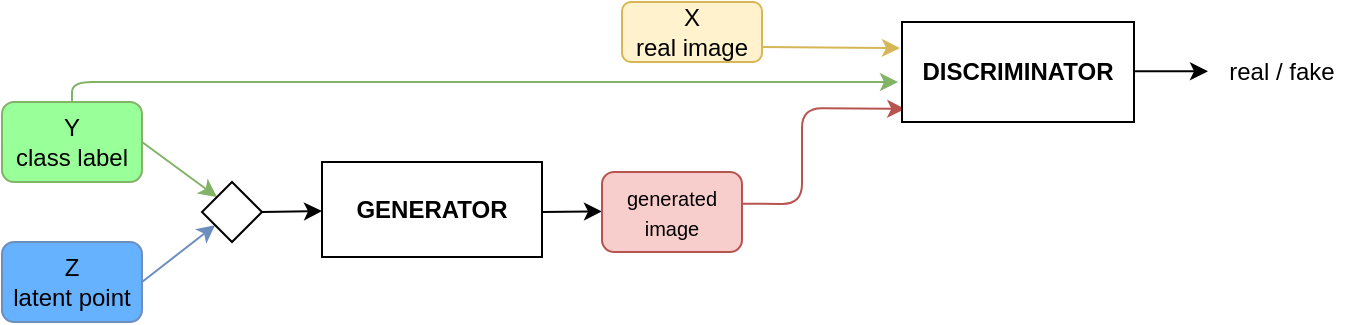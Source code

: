 <mxfile version="14.4.3" type="device"><diagram id="pBoIY12fmIQ23ttnM8Dn" name="Pagina-1"><mxGraphModel dx="716" dy="419" grid="0" gridSize="10" guides="1" tooltips="1" connect="1" arrows="1" fold="1" page="1" pageScale="1" pageWidth="827" pageHeight="1169" math="0" shadow="0"><root><mxCell id="0"/><mxCell id="1" parent="0"/><mxCell id="JdQTO4b0mz5bvKyjCiXS-3" value="Y&lt;br&gt;class label" style="rounded=1;whiteSpace=wrap;html=1;strokeColor=#82b366;fillColor=#99FF99;" parent="1" vertex="1"><mxGeometry x="100" y="330" width="70" height="40" as="geometry"/></mxCell><mxCell id="JdQTO4b0mz5bvKyjCiXS-4" value="Z&lt;br&gt;latent point" style="rounded=1;whiteSpace=wrap;html=1;strokeColor=#6c8ebf;fillColor=#66B2FF;" parent="1" vertex="1"><mxGeometry x="100" y="400" width="70" height="40" as="geometry"/></mxCell><mxCell id="JdQTO4b0mz5bvKyjCiXS-7" value="" style="endArrow=classic;html=1;fillColor=#dae8fc;strokeColor=#6c8ebf;" parent="1" target="JdQTO4b0mz5bvKyjCiXS-9" edge="1"><mxGeometry width="50" height="50" relative="1" as="geometry"><mxPoint x="170" y="420" as="sourcePoint"/><mxPoint x="200" y="390" as="targetPoint"/></mxGeometry></mxCell><mxCell id="JdQTO4b0mz5bvKyjCiXS-8" value="" style="endArrow=classic;html=1;exitX=1;exitY=0.5;exitDx=0;exitDy=0;entryX=0;entryY=0;entryDx=0;entryDy=0;fillColor=#d5e8d4;strokeColor=#82b366;" parent="1" source="JdQTO4b0mz5bvKyjCiXS-3" target="JdQTO4b0mz5bvKyjCiXS-9" edge="1"><mxGeometry width="50" height="50" relative="1" as="geometry"><mxPoint x="180" y="430" as="sourcePoint"/><mxPoint x="200" y="390" as="targetPoint"/></mxGeometry></mxCell><mxCell id="JdQTO4b0mz5bvKyjCiXS-9" value="" style="rhombus;whiteSpace=wrap;html=1;" parent="1" vertex="1"><mxGeometry x="200" y="370" width="30" height="30" as="geometry"/></mxCell><mxCell id="JdQTO4b0mz5bvKyjCiXS-10" value="" style="endArrow=classic;html=1;exitX=1;exitY=0.5;exitDx=0;exitDy=0;" parent="1" source="JdQTO4b0mz5bvKyjCiXS-9" target="JdQTO4b0mz5bvKyjCiXS-11" edge="1"><mxGeometry width="50" height="50" relative="1" as="geometry"><mxPoint x="320" y="460" as="sourcePoint"/><mxPoint x="280" y="385" as="targetPoint"/></mxGeometry></mxCell><mxCell id="JdQTO4b0mz5bvKyjCiXS-11" value="&lt;b&gt;GENERATOR&lt;/b&gt;" style="rounded=0;whiteSpace=wrap;html=1;" parent="1" vertex="1"><mxGeometry x="260" y="360" width="110" height="47.5" as="geometry"/></mxCell><mxCell id="JdQTO4b0mz5bvKyjCiXS-12" value="" style="endArrow=classic;html=1;" parent="1" edge="1"><mxGeometry width="50" height="50" relative="1" as="geometry"><mxPoint x="370" y="385" as="sourcePoint"/><mxPoint x="400" y="384.71" as="targetPoint"/></mxGeometry></mxCell><mxCell id="JdQTO4b0mz5bvKyjCiXS-13" value="&lt;span style=&quot;font-size: 10px&quot;&gt;generated&lt;br&gt;image&lt;/span&gt;" style="rounded=1;whiteSpace=wrap;html=1;strokeColor=#b85450;fillColor=#f8cecc;" parent="1" vertex="1"><mxGeometry x="400" y="365" width="70" height="40" as="geometry"/></mxCell><mxCell id="JdQTO4b0mz5bvKyjCiXS-15" value="" style="endArrow=classic;html=1;entryX=0.014;entryY=0.869;entryDx=0;entryDy=0;exitX=0.998;exitY=0.396;exitDx=0;exitDy=0;exitPerimeter=0;fillColor=#f8cecc;strokeColor=#b85450;entryPerimeter=0;" parent="1" source="JdQTO4b0mz5bvKyjCiXS-13" target="JdQTO4b0mz5bvKyjCiXS-16" edge="1"><mxGeometry width="50" height="50" relative="1" as="geometry"><mxPoint x="490" y="388.44" as="sourcePoint"/><mxPoint x="560" y="320" as="targetPoint"/><Array as="points"><mxPoint x="500" y="381"/><mxPoint x="500" y="333"/></Array></mxGeometry></mxCell><mxCell id="JdQTO4b0mz5bvKyjCiXS-16" value="&lt;b&gt;DISCRIMINATOR&lt;/b&gt;" style="rounded=0;whiteSpace=wrap;html=1;" parent="1" vertex="1"><mxGeometry x="550" y="290" width="116" height="50" as="geometry"/></mxCell><mxCell id="JdQTO4b0mz5bvKyjCiXS-17" value="" style="endArrow=classic;html=1;" parent="1" edge="1"><mxGeometry width="50" height="50" relative="1" as="geometry"><mxPoint x="666" y="314.66" as="sourcePoint"/><mxPoint x="703" y="314.66" as="targetPoint"/></mxGeometry></mxCell><mxCell id="JdQTO4b0mz5bvKyjCiXS-18" value="real / fake" style="text;html=1;strokeColor=none;fillColor=none;align=center;verticalAlign=middle;whiteSpace=wrap;rounded=0;" parent="1" vertex="1"><mxGeometry x="700" y="306.88" width="80" height="16.25" as="geometry"/></mxCell><mxCell id="JdQTO4b0mz5bvKyjCiXS-19" value="" style="endArrow=classic;html=1;exitX=0.5;exitY=0;exitDx=0;exitDy=0;fillColor=#d5e8d4;strokeColor=#82b366;" parent="1" source="JdQTO4b0mz5bvKyjCiXS-3" edge="1"><mxGeometry width="50" height="50" relative="1" as="geometry"><mxPoint x="370" y="320" as="sourcePoint"/><mxPoint x="548" y="320" as="targetPoint"/><Array as="points"><mxPoint x="135" y="320"/><mxPoint x="310" y="320"/></Array></mxGeometry></mxCell><mxCell id="JdQTO4b0mz5bvKyjCiXS-22" value="X&lt;br&gt;real image" style="rounded=1;whiteSpace=wrap;html=1;fillColor=#fff2cc;strokeColor=#d6b656;" parent="1" vertex="1"><mxGeometry x="410" y="280" width="70" height="30" as="geometry"/></mxCell><mxCell id="JdQTO4b0mz5bvKyjCiXS-23" value="" style="endArrow=classic;html=1;exitX=1;exitY=0.75;exitDx=0;exitDy=0;fillColor=#fff2cc;strokeColor=#d6b656;" parent="1" source="JdQTO4b0mz5bvKyjCiXS-22" edge="1"><mxGeometry width="50" height="50" relative="1" as="geometry"><mxPoint x="370" y="320" as="sourcePoint"/><mxPoint x="549" y="303" as="targetPoint"/></mxGeometry></mxCell></root></mxGraphModel></diagram></mxfile>